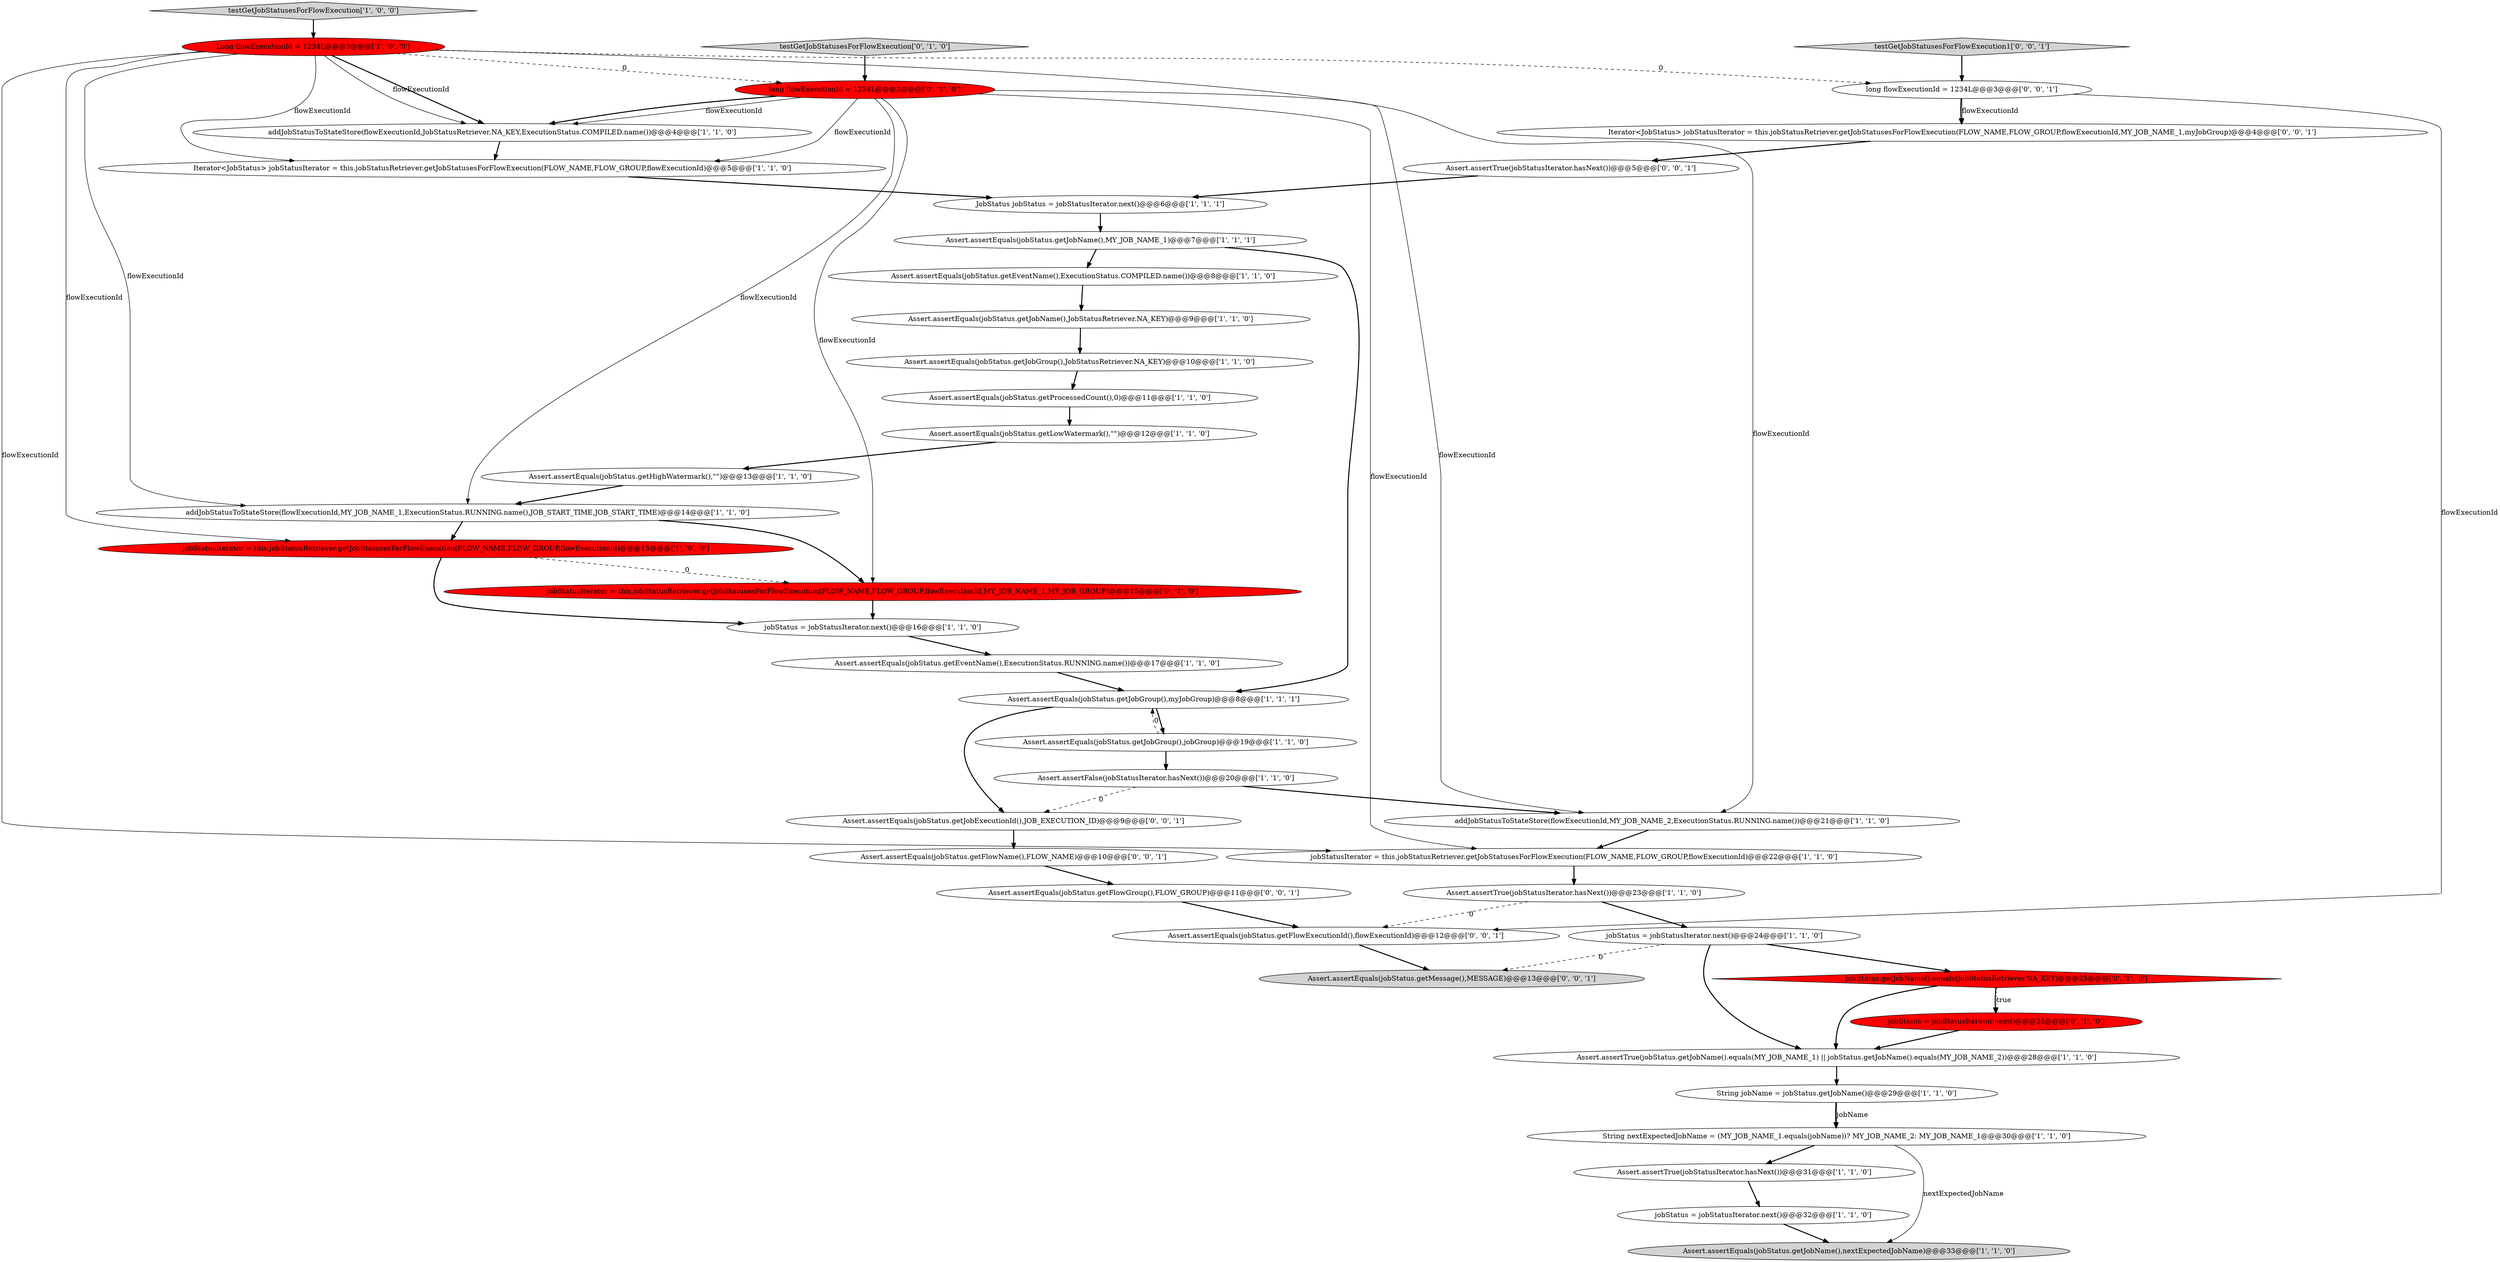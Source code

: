 digraph {
36 [style = filled, label = "Assert.assertEquals(jobStatus.getFlowExecutionId(),flowExecutionId)@@@12@@@['0', '0', '1']", fillcolor = white, shape = ellipse image = "AAA0AAABBB3BBB"];
5 [style = filled, label = "JobStatus jobStatus = jobStatusIterator.next()@@@6@@@['1', '1', '1']", fillcolor = white, shape = ellipse image = "AAA0AAABBB1BBB"];
2 [style = filled, label = "Assert.assertEquals(jobStatus.getJobName(),MY_JOB_NAME_1)@@@7@@@['1', '1', '1']", fillcolor = white, shape = ellipse image = "AAA0AAABBB1BBB"];
10 [style = filled, label = "Assert.assertEquals(jobStatus.getJobGroup(),myJobGroup)@@@8@@@['1', '1', '1']", fillcolor = white, shape = ellipse image = "AAA0AAABBB1BBB"];
40 [style = filled, label = "Assert.assertEquals(jobStatus.getFlowName(),FLOW_NAME)@@@10@@@['0', '0', '1']", fillcolor = white, shape = ellipse image = "AAA0AAABBB3BBB"];
19 [style = filled, label = "jobStatus = jobStatusIterator.next()@@@24@@@['1', '1', '0']", fillcolor = white, shape = ellipse image = "AAA0AAABBB1BBB"];
6 [style = filled, label = "Assert.assertFalse(jobStatusIterator.hasNext())@@@20@@@['1', '1', '0']", fillcolor = white, shape = ellipse image = "AAA0AAABBB1BBB"];
42 [style = filled, label = "Iterator<JobStatus> jobStatusIterator = this.jobStatusRetriever.getJobStatusesForFlowExecution(FLOW_NAME,FLOW_GROUP,flowExecutionId,MY_JOB_NAME_1,myJobGroup)@@@4@@@['0', '0', '1']", fillcolor = white, shape = ellipse image = "AAA0AAABBB3BBB"];
3 [style = filled, label = "addJobStatusToStateStore(flowExecutionId,MY_JOB_NAME_1,ExecutionStatus.RUNNING.name(),JOB_START_TIME,JOB_START_TIME)@@@14@@@['1', '1', '0']", fillcolor = white, shape = ellipse image = "AAA0AAABBB1BBB"];
33 [style = filled, label = "jobStatus.getJobName().equals(JobStatusRetriever.NA_KEY)@@@25@@@['0', '1', '0']", fillcolor = red, shape = diamond image = "AAA1AAABBB2BBB"];
37 [style = filled, label = "Assert.assertTrue(jobStatusIterator.hasNext())@@@5@@@['0', '0', '1']", fillcolor = white, shape = ellipse image = "AAA0AAABBB3BBB"];
38 [style = filled, label = "testGetJobStatusesForFlowExecution1['0', '0', '1']", fillcolor = lightgray, shape = diamond image = "AAA0AAABBB3BBB"];
27 [style = filled, label = "Assert.assertTrue(jobStatusIterator.hasNext())@@@31@@@['1', '1', '0']", fillcolor = white, shape = ellipse image = "AAA0AAABBB1BBB"];
22 [style = filled, label = "Assert.assertEquals(jobStatus.getJobName(),nextExpectedJobName)@@@33@@@['1', '1', '0']", fillcolor = lightgray, shape = ellipse image = "AAA0AAABBB1BBB"];
28 [style = filled, label = "jobStatus = jobStatusIterator.next()@@@16@@@['1', '1', '0']", fillcolor = white, shape = ellipse image = "AAA0AAABBB1BBB"];
20 [style = filled, label = "jobStatus = jobStatusIterator.next()@@@32@@@['1', '1', '0']", fillcolor = white, shape = ellipse image = "AAA0AAABBB1BBB"];
41 [style = filled, label = "Assert.assertEquals(jobStatus.getMessage(),MESSAGE)@@@13@@@['0', '0', '1']", fillcolor = lightgray, shape = ellipse image = "AAA0AAABBB3BBB"];
16 [style = filled, label = "Assert.assertEquals(jobStatus.getJobGroup(),JobStatusRetriever.NA_KEY)@@@10@@@['1', '1', '0']", fillcolor = white, shape = ellipse image = "AAA0AAABBB1BBB"];
14 [style = filled, label = "Assert.assertEquals(jobStatus.getEventName(),ExecutionStatus.RUNNING.name())@@@17@@@['1', '1', '0']", fillcolor = white, shape = ellipse image = "AAA0AAABBB1BBB"];
25 [style = filled, label = "Assert.assertEquals(jobStatus.getProcessedCount(),0)@@@11@@@['1', '1', '0']", fillcolor = white, shape = ellipse image = "AAA0AAABBB1BBB"];
7 [style = filled, label = "Assert.assertEquals(jobStatus.getEventName(),ExecutionStatus.COMPILED.name())@@@8@@@['1', '1', '0']", fillcolor = white, shape = ellipse image = "AAA0AAABBB1BBB"];
39 [style = filled, label = "long flowExecutionId = 1234L@@@3@@@['0', '0', '1']", fillcolor = white, shape = ellipse image = "AAA0AAABBB3BBB"];
32 [style = filled, label = "long flowExecutionId = 1234L@@@3@@@['0', '1', '0']", fillcolor = red, shape = ellipse image = "AAA1AAABBB2BBB"];
12 [style = filled, label = "testGetJobStatusesForFlowExecution['1', '0', '0']", fillcolor = lightgray, shape = diamond image = "AAA0AAABBB1BBB"];
29 [style = filled, label = "testGetJobStatusesForFlowExecution['0', '1', '0']", fillcolor = lightgray, shape = diamond image = "AAA0AAABBB2BBB"];
30 [style = filled, label = "jobStatusIterator = this.jobStatusRetriever.getJobStatusesForFlowExecution(FLOW_NAME,FLOW_GROUP,flowExecutionId,MY_JOB_NAME_1,MY_JOB_GROUP)@@@15@@@['0', '1', '0']", fillcolor = red, shape = ellipse image = "AAA1AAABBB2BBB"];
24 [style = filled, label = "Assert.assertTrue(jobStatus.getJobName().equals(MY_JOB_NAME_1) || jobStatus.getJobName().equals(MY_JOB_NAME_2))@@@28@@@['1', '1', '0']", fillcolor = white, shape = ellipse image = "AAA0AAABBB1BBB"];
1 [style = filled, label = "addJobStatusToStateStore(flowExecutionId,JobStatusRetriever.NA_KEY,ExecutionStatus.COMPILED.name())@@@4@@@['1', '1', '0']", fillcolor = white, shape = ellipse image = "AAA0AAABBB1BBB"];
34 [style = filled, label = "Assert.assertEquals(jobStatus.getJobExecutionId(),JOB_EXECUTION_ID)@@@9@@@['0', '0', '1']", fillcolor = white, shape = ellipse image = "AAA0AAABBB3BBB"];
31 [style = filled, label = "jobStatus = jobStatusIterator.next()@@@26@@@['0', '1', '0']", fillcolor = red, shape = ellipse image = "AAA1AAABBB2BBB"];
17 [style = filled, label = "Assert.assertTrue(jobStatusIterator.hasNext())@@@23@@@['1', '1', '0']", fillcolor = white, shape = ellipse image = "AAA0AAABBB1BBB"];
21 [style = filled, label = "String nextExpectedJobName = (MY_JOB_NAME_1.equals(jobName))? MY_JOB_NAME_2: MY_JOB_NAME_1@@@30@@@['1', '1', '0']", fillcolor = white, shape = ellipse image = "AAA0AAABBB1BBB"];
35 [style = filled, label = "Assert.assertEquals(jobStatus.getFlowGroup(),FLOW_GROUP)@@@11@@@['0', '0', '1']", fillcolor = white, shape = ellipse image = "AAA0AAABBB3BBB"];
4 [style = filled, label = "Assert.assertEquals(jobStatus.getHighWatermark(),\"\")@@@13@@@['1', '1', '0']", fillcolor = white, shape = ellipse image = "AAA0AAABBB1BBB"];
15 [style = filled, label = "addJobStatusToStateStore(flowExecutionId,MY_JOB_NAME_2,ExecutionStatus.RUNNING.name())@@@21@@@['1', '1', '0']", fillcolor = white, shape = ellipse image = "AAA0AAABBB1BBB"];
13 [style = filled, label = "Assert.assertEquals(jobStatus.getJobGroup(),jobGroup)@@@19@@@['1', '1', '0']", fillcolor = white, shape = ellipse image = "AAA0AAABBB1BBB"];
9 [style = filled, label = "Assert.assertEquals(jobStatus.getJobName(),JobStatusRetriever.NA_KEY)@@@9@@@['1', '1', '0']", fillcolor = white, shape = ellipse image = "AAA0AAABBB1BBB"];
0 [style = filled, label = "Long flowExecutionId = 1234L@@@3@@@['1', '0', '0']", fillcolor = red, shape = ellipse image = "AAA1AAABBB1BBB"];
11 [style = filled, label = "jobStatusIterator = this.jobStatusRetriever.getJobStatusesForFlowExecution(FLOW_NAME,FLOW_GROUP,flowExecutionId)@@@15@@@['1', '0', '0']", fillcolor = red, shape = ellipse image = "AAA1AAABBB1BBB"];
18 [style = filled, label = "Assert.assertEquals(jobStatus.getLowWatermark(),\"\")@@@12@@@['1', '1', '0']", fillcolor = white, shape = ellipse image = "AAA0AAABBB1BBB"];
26 [style = filled, label = "String jobName = jobStatus.getJobName()@@@29@@@['1', '1', '0']", fillcolor = white, shape = ellipse image = "AAA0AAABBB1BBB"];
23 [style = filled, label = "Iterator<JobStatus> jobStatusIterator = this.jobStatusRetriever.getJobStatusesForFlowExecution(FLOW_NAME,FLOW_GROUP,flowExecutionId)@@@5@@@['1', '1', '0']", fillcolor = white, shape = ellipse image = "AAA0AAABBB1BBB"];
8 [style = filled, label = "jobStatusIterator = this.jobStatusRetriever.getJobStatusesForFlowExecution(FLOW_NAME,FLOW_GROUP,flowExecutionId)@@@22@@@['1', '1', '0']", fillcolor = white, shape = ellipse image = "AAA0AAABBB1BBB"];
19->33 [style = bold, label=""];
0->1 [style = solid, label="flowExecutionId"];
32->1 [style = solid, label="flowExecutionId"];
4->3 [style = bold, label=""];
11->28 [style = bold, label=""];
0->23 [style = solid, label="flowExecutionId"];
42->37 [style = bold, label=""];
40->35 [style = bold, label=""];
23->5 [style = bold, label=""];
34->40 [style = bold, label=""];
36->41 [style = bold, label=""];
21->27 [style = bold, label=""];
21->22 [style = solid, label="nextExpectedJobName"];
31->24 [style = bold, label=""];
0->32 [style = dashed, label="0"];
25->18 [style = bold, label=""];
3->11 [style = bold, label=""];
14->10 [style = bold, label=""];
16->25 [style = bold, label=""];
13->10 [style = dashed, label="0"];
6->34 [style = dashed, label="0"];
0->39 [style = dashed, label="0"];
32->23 [style = solid, label="flowExecutionId"];
32->15 [style = solid, label="flowExecutionId"];
2->10 [style = bold, label=""];
12->0 [style = bold, label=""];
38->39 [style = bold, label=""];
17->19 [style = bold, label=""];
9->16 [style = bold, label=""];
1->23 [style = bold, label=""];
28->14 [style = bold, label=""];
6->15 [style = bold, label=""];
20->22 [style = bold, label=""];
19->24 [style = bold, label=""];
26->21 [style = bold, label=""];
19->41 [style = dashed, label="0"];
37->5 [style = bold, label=""];
0->11 [style = solid, label="flowExecutionId"];
7->9 [style = bold, label=""];
32->30 [style = solid, label="flowExecutionId"];
39->36 [style = solid, label="flowExecutionId"];
8->17 [style = bold, label=""];
5->2 [style = bold, label=""];
24->26 [style = bold, label=""];
39->42 [style = solid, label="flowExecutionId"];
30->28 [style = bold, label=""];
18->4 [style = bold, label=""];
10->34 [style = bold, label=""];
0->3 [style = solid, label="flowExecutionId"];
10->13 [style = bold, label=""];
32->3 [style = solid, label="flowExecutionId"];
26->21 [style = solid, label="jobName"];
0->1 [style = bold, label=""];
33->24 [style = bold, label=""];
29->32 [style = bold, label=""];
32->1 [style = bold, label=""];
33->31 [style = bold, label=""];
2->7 [style = bold, label=""];
13->6 [style = bold, label=""];
0->8 [style = solid, label="flowExecutionId"];
35->36 [style = bold, label=""];
11->30 [style = dashed, label="0"];
17->36 [style = dashed, label="0"];
39->42 [style = bold, label=""];
3->30 [style = bold, label=""];
27->20 [style = bold, label=""];
15->8 [style = bold, label=""];
0->15 [style = solid, label="flowExecutionId"];
32->8 [style = solid, label="flowExecutionId"];
33->31 [style = dotted, label="true"];
}
